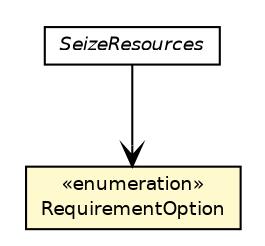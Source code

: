 #!/usr/local/bin/dot
#
# Class diagram 
# Generated by UMLGraph version 5.4 (http://www.umlgraph.org/)
#

digraph G {
	edge [fontname="Helvetica",fontsize=10,labelfontname="Helvetica",labelfontsize=10];
	node [fontname="Helvetica",fontsize=10,shape=plaintext];
	nodesep=0.25;
	ranksep=0.5;
	// jsl.modeling.elements.resource.SeizeResources
	c197924 [label=<<table title="jsl.modeling.elements.resource.SeizeResources" border="0" cellborder="1" cellspacing="0" cellpadding="2" port="p" href="./SeizeResources.html">
		<tr><td><table border="0" cellspacing="0" cellpadding="1">
<tr><td align="center" balign="center"><font face="Helvetica-Oblique"> SeizeResources </font></td></tr>
		</table></td></tr>
		</table>>, URL="./SeizeResources.html", fontname="Helvetica", fontcolor="black", fontsize=9.0];
	// jsl.modeling.elements.resource.SeizeResources.RequirementOption
	c197925 [label=<<table title="jsl.modeling.elements.resource.SeizeResources.RequirementOption" border="0" cellborder="1" cellspacing="0" cellpadding="2" port="p" bgcolor="lemonChiffon" href="./SeizeResources.RequirementOption.html">
		<tr><td><table border="0" cellspacing="0" cellpadding="1">
<tr><td align="center" balign="center"> &#171;enumeration&#187; </td></tr>
<tr><td align="center" balign="center"> RequirementOption </td></tr>
		</table></td></tr>
		</table>>, URL="./SeizeResources.RequirementOption.html", fontname="Helvetica", fontcolor="black", fontsize=9.0];
	// jsl.modeling.elements.resource.SeizeResources NAVASSOC jsl.modeling.elements.resource.SeizeResources.RequirementOption
	c197924:p -> c197925:p [taillabel="", label="", headlabel="", fontname="Helvetica", fontcolor="black", fontsize=10.0, color="black", arrowhead=open];
}

